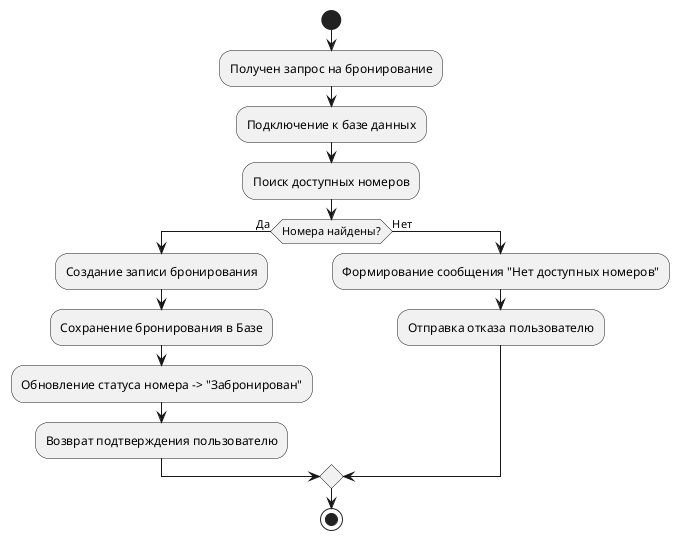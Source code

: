 @startuml
start
:Получен запрос на бронирование;
:Подключение к базе данных;
:Поиск доступных номеров;
if (Номера найдены?) then (Да)
  :Создание записи бронирования;
  :Сохранение бронирования в Базе;
  :Обновление статуса номера -> "Забронирован";
  :Возврат подтверждения пользователю;
else (Нет)
  :Формирование сообщения "Нет доступных номеров";
  :Отправка отказа пользователю;
endif
stop
@enduml